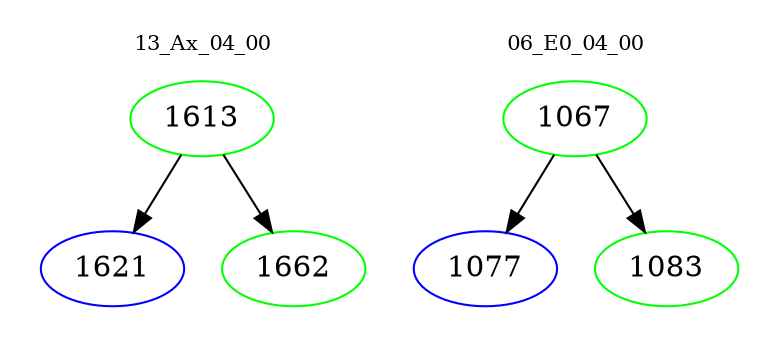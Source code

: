 digraph{
subgraph cluster_0 {
color = white
label = "13_Ax_04_00";
fontsize=10;
T0_1613 [label="1613", color="green"]
T0_1613 -> T0_1621 [color="black"]
T0_1621 [label="1621", color="blue"]
T0_1613 -> T0_1662 [color="black"]
T0_1662 [label="1662", color="green"]
}
subgraph cluster_1 {
color = white
label = "06_E0_04_00";
fontsize=10;
T1_1067 [label="1067", color="green"]
T1_1067 -> T1_1077 [color="black"]
T1_1077 [label="1077", color="blue"]
T1_1067 -> T1_1083 [color="black"]
T1_1083 [label="1083", color="green"]
}
}

